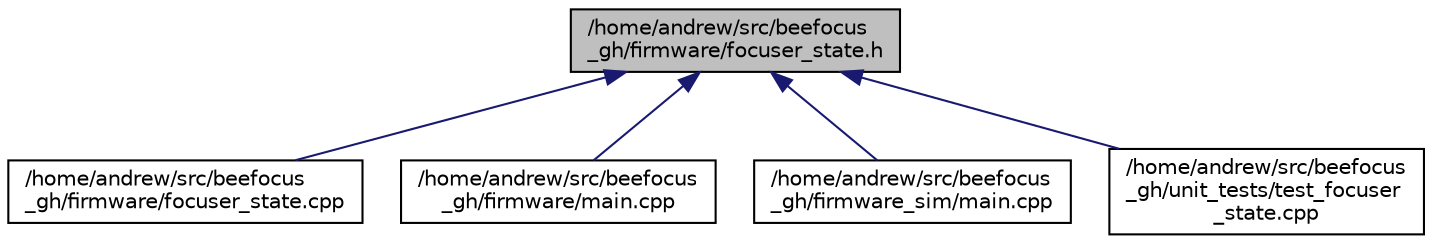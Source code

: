digraph "/home/andrew/src/beefocus_gh/firmware/focuser_state.h"
{
 // INTERACTIVE_SVG=YES
  edge [fontname="Helvetica",fontsize="10",labelfontname="Helvetica",labelfontsize="10"];
  node [fontname="Helvetica",fontsize="10",shape=record];
  Node16 [label="/home/andrew/src/beefocus\l_gh/firmware/focuser_state.h",height=0.2,width=0.4,color="black", fillcolor="grey75", style="filled", fontcolor="black"];
  Node16 -> Node17 [dir="back",color="midnightblue",fontsize="10",style="solid",fontname="Helvetica"];
  Node17 [label="/home/andrew/src/beefocus\l_gh/firmware/focuser_state.cpp",height=0.2,width=0.4,color="black", fillcolor="white", style="filled",URL="$d8/d57/focuser__state_8cpp.html"];
  Node16 -> Node18 [dir="back",color="midnightblue",fontsize="10",style="solid",fontname="Helvetica"];
  Node18 [label="/home/andrew/src/beefocus\l_gh/firmware/main.cpp",height=0.2,width=0.4,color="black", fillcolor="white", style="filled",URL="$df/d0a/main_8cpp.html"];
  Node16 -> Node19 [dir="back",color="midnightblue",fontsize="10",style="solid",fontname="Helvetica"];
  Node19 [label="/home/andrew/src/beefocus\l_gh/firmware_sim/main.cpp",height=0.2,width=0.4,color="black", fillcolor="white", style="filled",URL="$de/d12/sim_2main_8cpp.html"];
  Node16 -> Node20 [dir="back",color="midnightblue",fontsize="10",style="solid",fontname="Helvetica"];
  Node20 [label="/home/andrew/src/beefocus\l_gh/unit_tests/test_focuser\l_state.cpp",height=0.2,width=0.4,color="black", fillcolor="white", style="filled",URL="$d9/de3/test__focuser__state_8cpp.html"];
}
